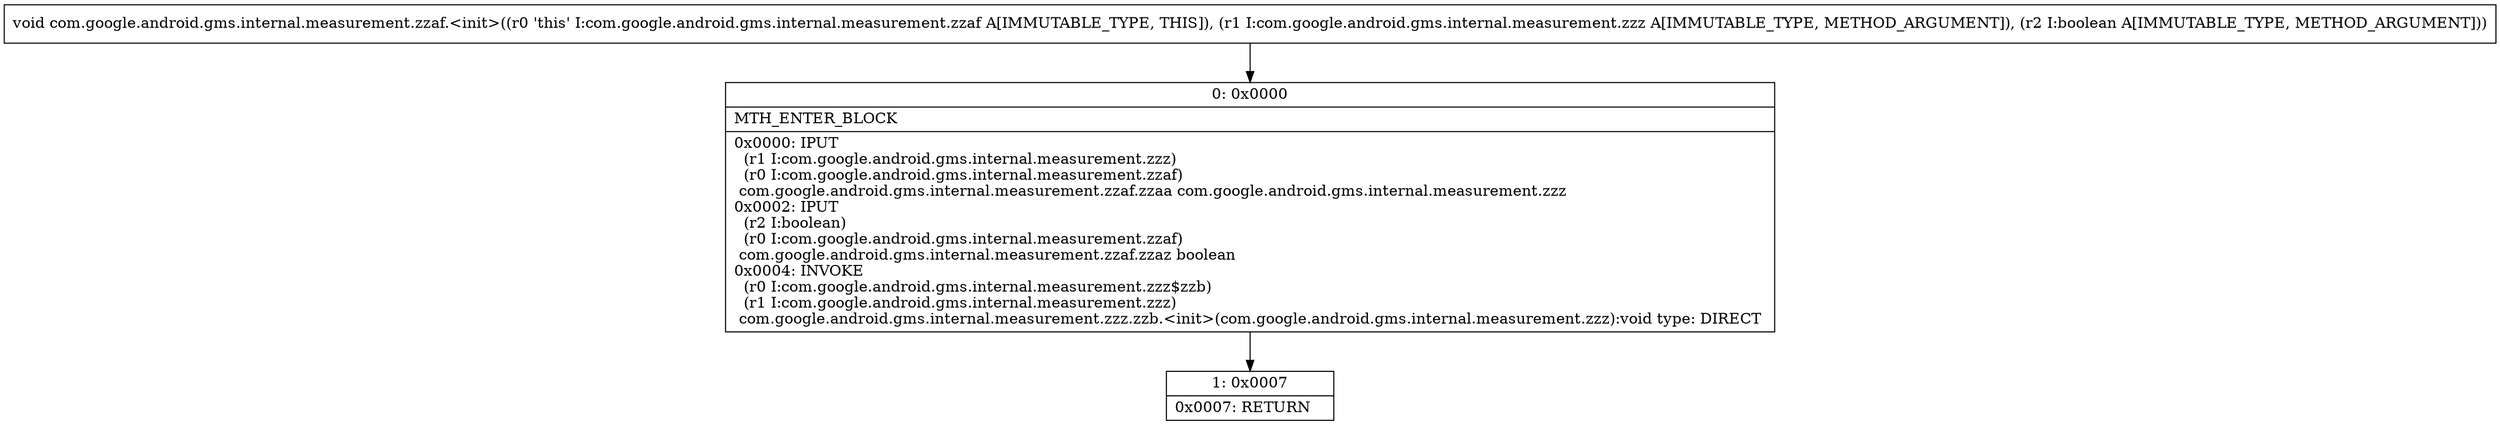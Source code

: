 digraph "CFG forcom.google.android.gms.internal.measurement.zzaf.\<init\>(Lcom\/google\/android\/gms\/internal\/measurement\/zzz;Z)V" {
Node_0 [shape=record,label="{0\:\ 0x0000|MTH_ENTER_BLOCK\l|0x0000: IPUT  \l  (r1 I:com.google.android.gms.internal.measurement.zzz)\l  (r0 I:com.google.android.gms.internal.measurement.zzaf)\l com.google.android.gms.internal.measurement.zzaf.zzaa com.google.android.gms.internal.measurement.zzz \l0x0002: IPUT  \l  (r2 I:boolean)\l  (r0 I:com.google.android.gms.internal.measurement.zzaf)\l com.google.android.gms.internal.measurement.zzaf.zzaz boolean \l0x0004: INVOKE  \l  (r0 I:com.google.android.gms.internal.measurement.zzz$zzb)\l  (r1 I:com.google.android.gms.internal.measurement.zzz)\l com.google.android.gms.internal.measurement.zzz.zzb.\<init\>(com.google.android.gms.internal.measurement.zzz):void type: DIRECT \l}"];
Node_1 [shape=record,label="{1\:\ 0x0007|0x0007: RETURN   \l}"];
MethodNode[shape=record,label="{void com.google.android.gms.internal.measurement.zzaf.\<init\>((r0 'this' I:com.google.android.gms.internal.measurement.zzaf A[IMMUTABLE_TYPE, THIS]), (r1 I:com.google.android.gms.internal.measurement.zzz A[IMMUTABLE_TYPE, METHOD_ARGUMENT]), (r2 I:boolean A[IMMUTABLE_TYPE, METHOD_ARGUMENT])) }"];
MethodNode -> Node_0;
Node_0 -> Node_1;
}

